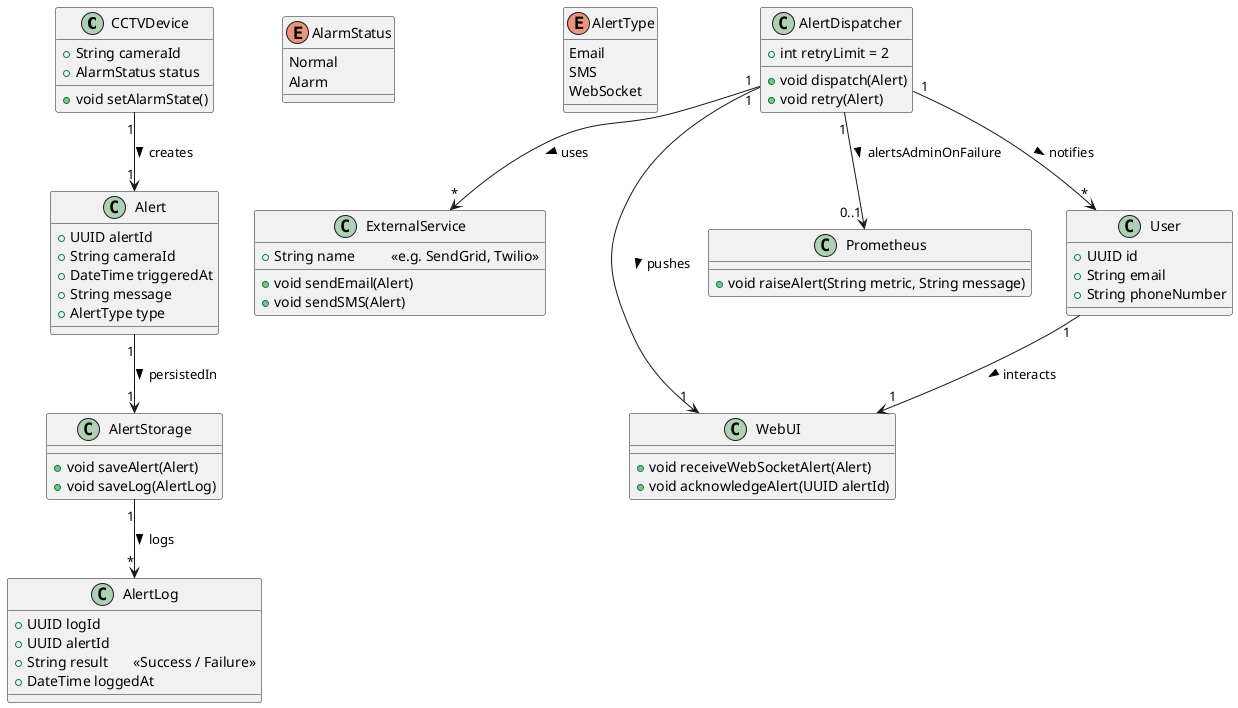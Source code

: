@startuml
'== Alarm Triggering and Notification Dispatch ==

class CCTVDevice {
    +String cameraId
    +AlarmStatus status
    +void setAlarmState()
}

enum AlarmStatus {
    Normal
    Alarm
}

class Alert {
    +UUID alertId
    +String cameraId
    +DateTime triggeredAt
    +String message
    +AlertType type
}

enum AlertType {
    Email
    SMS
    WebSocket
}

class ExternalService {
    +String name          <<e.g. SendGrid, Twilio>>
    +void sendEmail(Alert)
    +void sendSMS(Alert)
}

class WebUI {
    +void receiveWebSocketAlert(Alert)
    +void acknowledgeAlert(UUID alertId)
}

class AlertDispatcher {
    +int retryLimit = 2
    +void dispatch(Alert)
    +void retry(Alert)
}

class AlertLog {
    +UUID logId
    +UUID alertId
    +String result       <<Success / Failure>>
    +DateTime loggedAt
}

class AlertStorage {
    +void saveAlert(Alert)
    +void saveLog(AlertLog)
}

class Prometheus {
    +void raiseAlert(String metric, String message)
}

class User {
    +UUID id
    +String email
    +String phoneNumber
}

User "1" --> "1" WebUI                : interacts >
CCTVDevice "1" --> "1" Alert          : creates >
Alert "1" --> "1" AlertStorage        : persistedIn >
AlertStorage "1" --> "*" AlertLog      : logs >
AlertDispatcher "1" --> "*" ExternalService : uses >
AlertDispatcher "1" --> "1" WebUI      : pushes >
AlertDispatcher "1" --> "*" User    : notifies >
AlertDispatcher "1" --> "0..1" Prometheus : alertsAdminOnFailure >
@enduml
